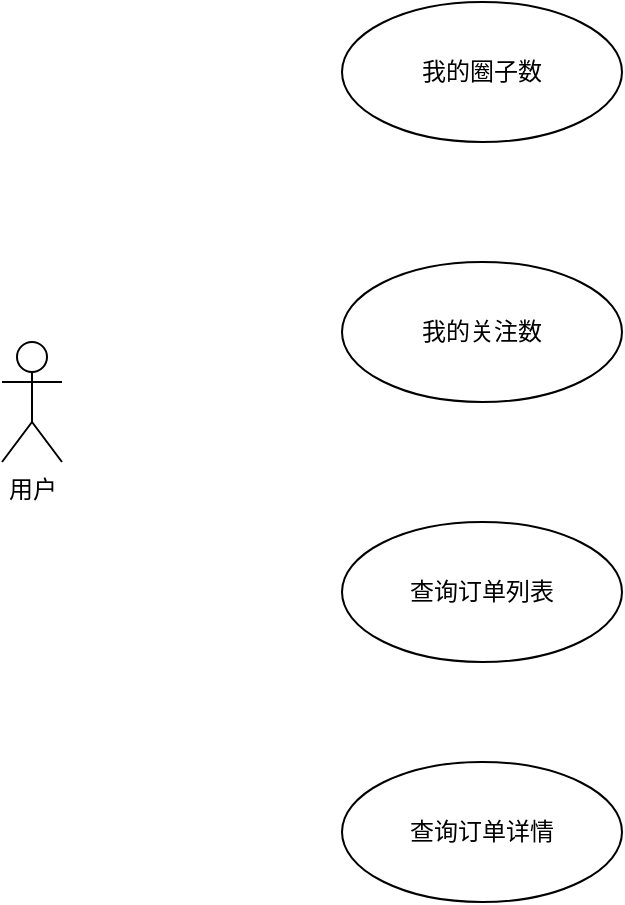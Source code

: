 <mxfile version="20.1.1" type="github">
  <diagram id="9HILLFZ9olg8-R6ogrea" name="Page-1">
    <mxGraphModel dx="1162" dy="635" grid="1" gridSize="10" guides="1" tooltips="1" connect="1" arrows="1" fold="1" page="1" pageScale="1" pageWidth="827" pageHeight="1169" math="0" shadow="0">
      <root>
        <mxCell id="0" />
        <mxCell id="1" parent="0" />
        <mxCell id="47TowVXn4QOGjz8Yk6tz-1" value="用户&lt;br&gt;" style="shape=umlActor;verticalLabelPosition=bottom;verticalAlign=top;html=1;" vertex="1" parent="1">
          <mxGeometry x="90" y="260" width="30" height="60" as="geometry" />
        </mxCell>
        <mxCell id="47TowVXn4QOGjz8Yk6tz-2" value="查询订单详情" style="ellipse;whiteSpace=wrap;html=1;" vertex="1" parent="1">
          <mxGeometry x="260" y="470" width="140" height="70" as="geometry" />
        </mxCell>
        <mxCell id="47TowVXn4QOGjz8Yk6tz-3" value="查询订单列表" style="ellipse;whiteSpace=wrap;html=1;" vertex="1" parent="1">
          <mxGeometry x="260" y="350" width="140" height="70" as="geometry" />
        </mxCell>
        <mxCell id="47TowVXn4QOGjz8Yk6tz-4" value="我的关注数" style="ellipse;whiteSpace=wrap;html=1;" vertex="1" parent="1">
          <mxGeometry x="260" y="220" width="140" height="70" as="geometry" />
        </mxCell>
        <mxCell id="47TowVXn4QOGjz8Yk6tz-5" value="我的圈子数" style="ellipse;whiteSpace=wrap;html=1;" vertex="1" parent="1">
          <mxGeometry x="260" y="90" width="140" height="70" as="geometry" />
        </mxCell>
      </root>
    </mxGraphModel>
  </diagram>
</mxfile>
